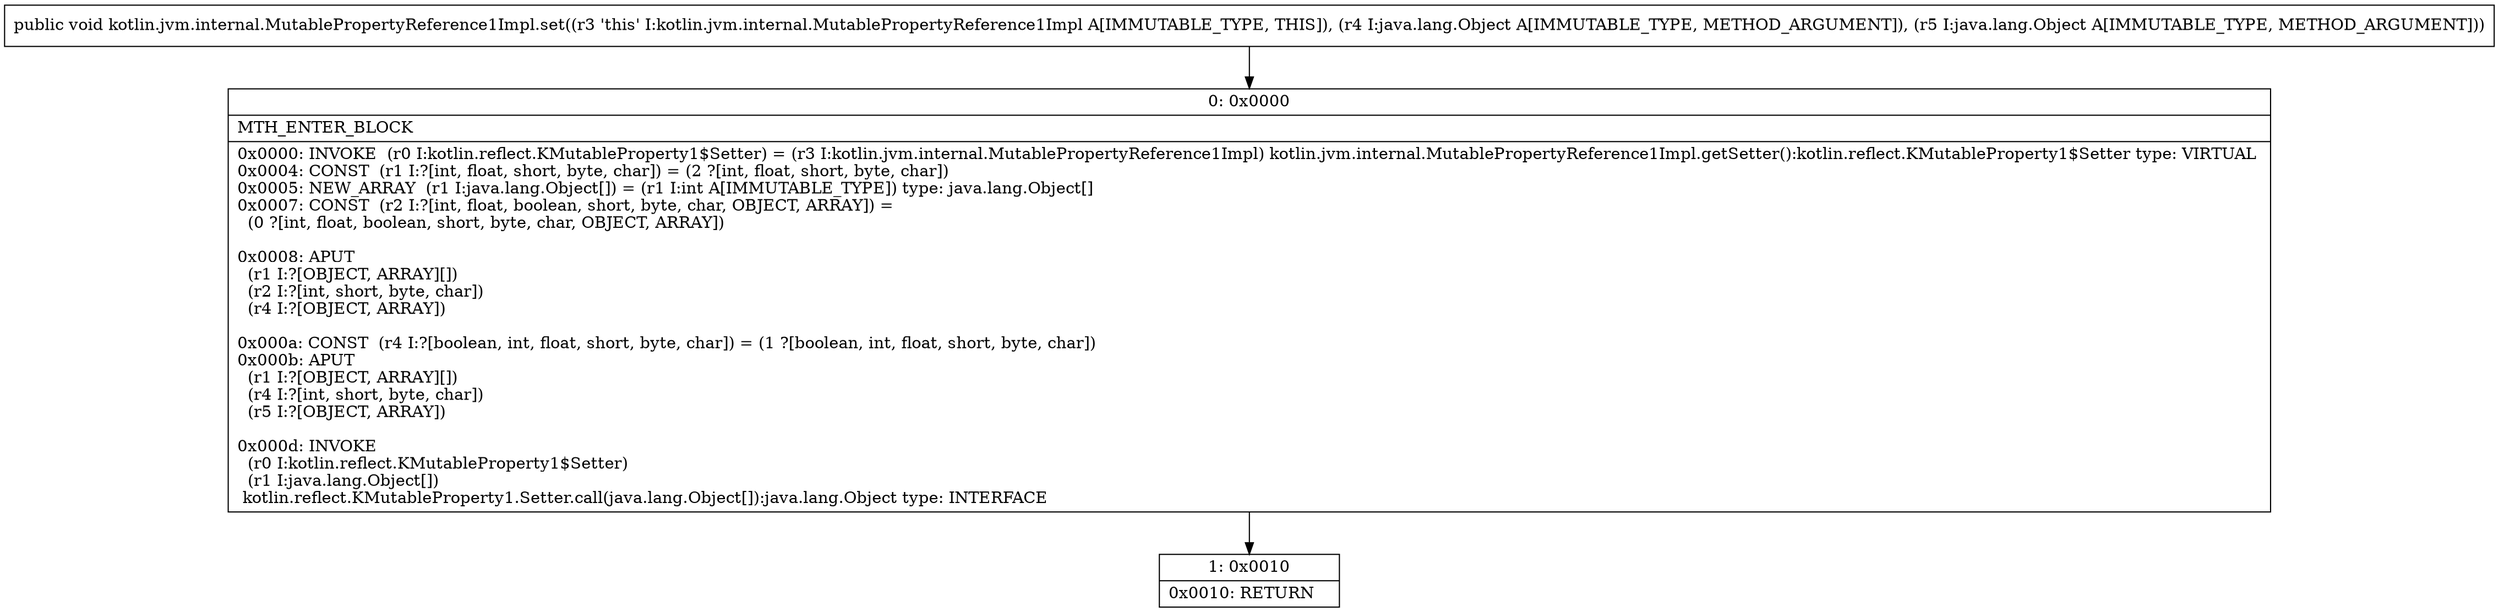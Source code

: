 digraph "CFG forkotlin.jvm.internal.MutablePropertyReference1Impl.set(Ljava\/lang\/Object;Ljava\/lang\/Object;)V" {
Node_0 [shape=record,label="{0\:\ 0x0000|MTH_ENTER_BLOCK\l|0x0000: INVOKE  (r0 I:kotlin.reflect.KMutableProperty1$Setter) = (r3 I:kotlin.jvm.internal.MutablePropertyReference1Impl) kotlin.jvm.internal.MutablePropertyReference1Impl.getSetter():kotlin.reflect.KMutableProperty1$Setter type: VIRTUAL \l0x0004: CONST  (r1 I:?[int, float, short, byte, char]) = (2 ?[int, float, short, byte, char]) \l0x0005: NEW_ARRAY  (r1 I:java.lang.Object[]) = (r1 I:int A[IMMUTABLE_TYPE]) type: java.lang.Object[] \l0x0007: CONST  (r2 I:?[int, float, boolean, short, byte, char, OBJECT, ARRAY]) = \l  (0 ?[int, float, boolean, short, byte, char, OBJECT, ARRAY])\l \l0x0008: APUT  \l  (r1 I:?[OBJECT, ARRAY][])\l  (r2 I:?[int, short, byte, char])\l  (r4 I:?[OBJECT, ARRAY])\l \l0x000a: CONST  (r4 I:?[boolean, int, float, short, byte, char]) = (1 ?[boolean, int, float, short, byte, char]) \l0x000b: APUT  \l  (r1 I:?[OBJECT, ARRAY][])\l  (r4 I:?[int, short, byte, char])\l  (r5 I:?[OBJECT, ARRAY])\l \l0x000d: INVOKE  \l  (r0 I:kotlin.reflect.KMutableProperty1$Setter)\l  (r1 I:java.lang.Object[])\l kotlin.reflect.KMutableProperty1.Setter.call(java.lang.Object[]):java.lang.Object type: INTERFACE \l}"];
Node_1 [shape=record,label="{1\:\ 0x0010|0x0010: RETURN   \l}"];
MethodNode[shape=record,label="{public void kotlin.jvm.internal.MutablePropertyReference1Impl.set((r3 'this' I:kotlin.jvm.internal.MutablePropertyReference1Impl A[IMMUTABLE_TYPE, THIS]), (r4 I:java.lang.Object A[IMMUTABLE_TYPE, METHOD_ARGUMENT]), (r5 I:java.lang.Object A[IMMUTABLE_TYPE, METHOD_ARGUMENT])) }"];
MethodNode -> Node_0;
Node_0 -> Node_1;
}

